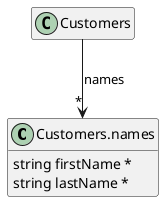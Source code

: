 @startuml
hide <<Path>> circle
hide <<Response>> circle
hide <<Parameter>> circle
hide empty methods
hide empty fields
set namespaceSeparator none

class "Customers.names" {
  {field} string firstName *
  {field} string lastName *
}

class "Customers" {
}

"Customers" --> "*" "Customers.names"  :  "names"

@enduml